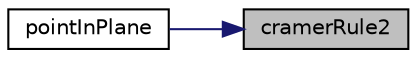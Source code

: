digraph "cramerRule2"
{
 // LATEX_PDF_SIZE
  edge [fontname="Helvetica",fontsize="10",labelfontname="Helvetica",labelfontsize="10"];
  node [fontname="Helvetica",fontsize="10",shape=record];
  rankdir="RL";
  Node1 [label="cramerRule2",height=0.2,width=0.4,color="black", fillcolor="grey75", style="filled", fontcolor="black",tooltip=" "];
  Node1 -> Node2 [dir="back",color="midnightblue",fontsize="10",style="solid",fontname="Helvetica"];
  Node2 [label="pointInPlane",height=0.2,width=0.4,color="black", fillcolor="white", style="filled",URL="$namespacepFlow_1_1grnTriInteraction.html#a9615b73964cb39c1db1907c1a7365790",tooltip=" "];
}
